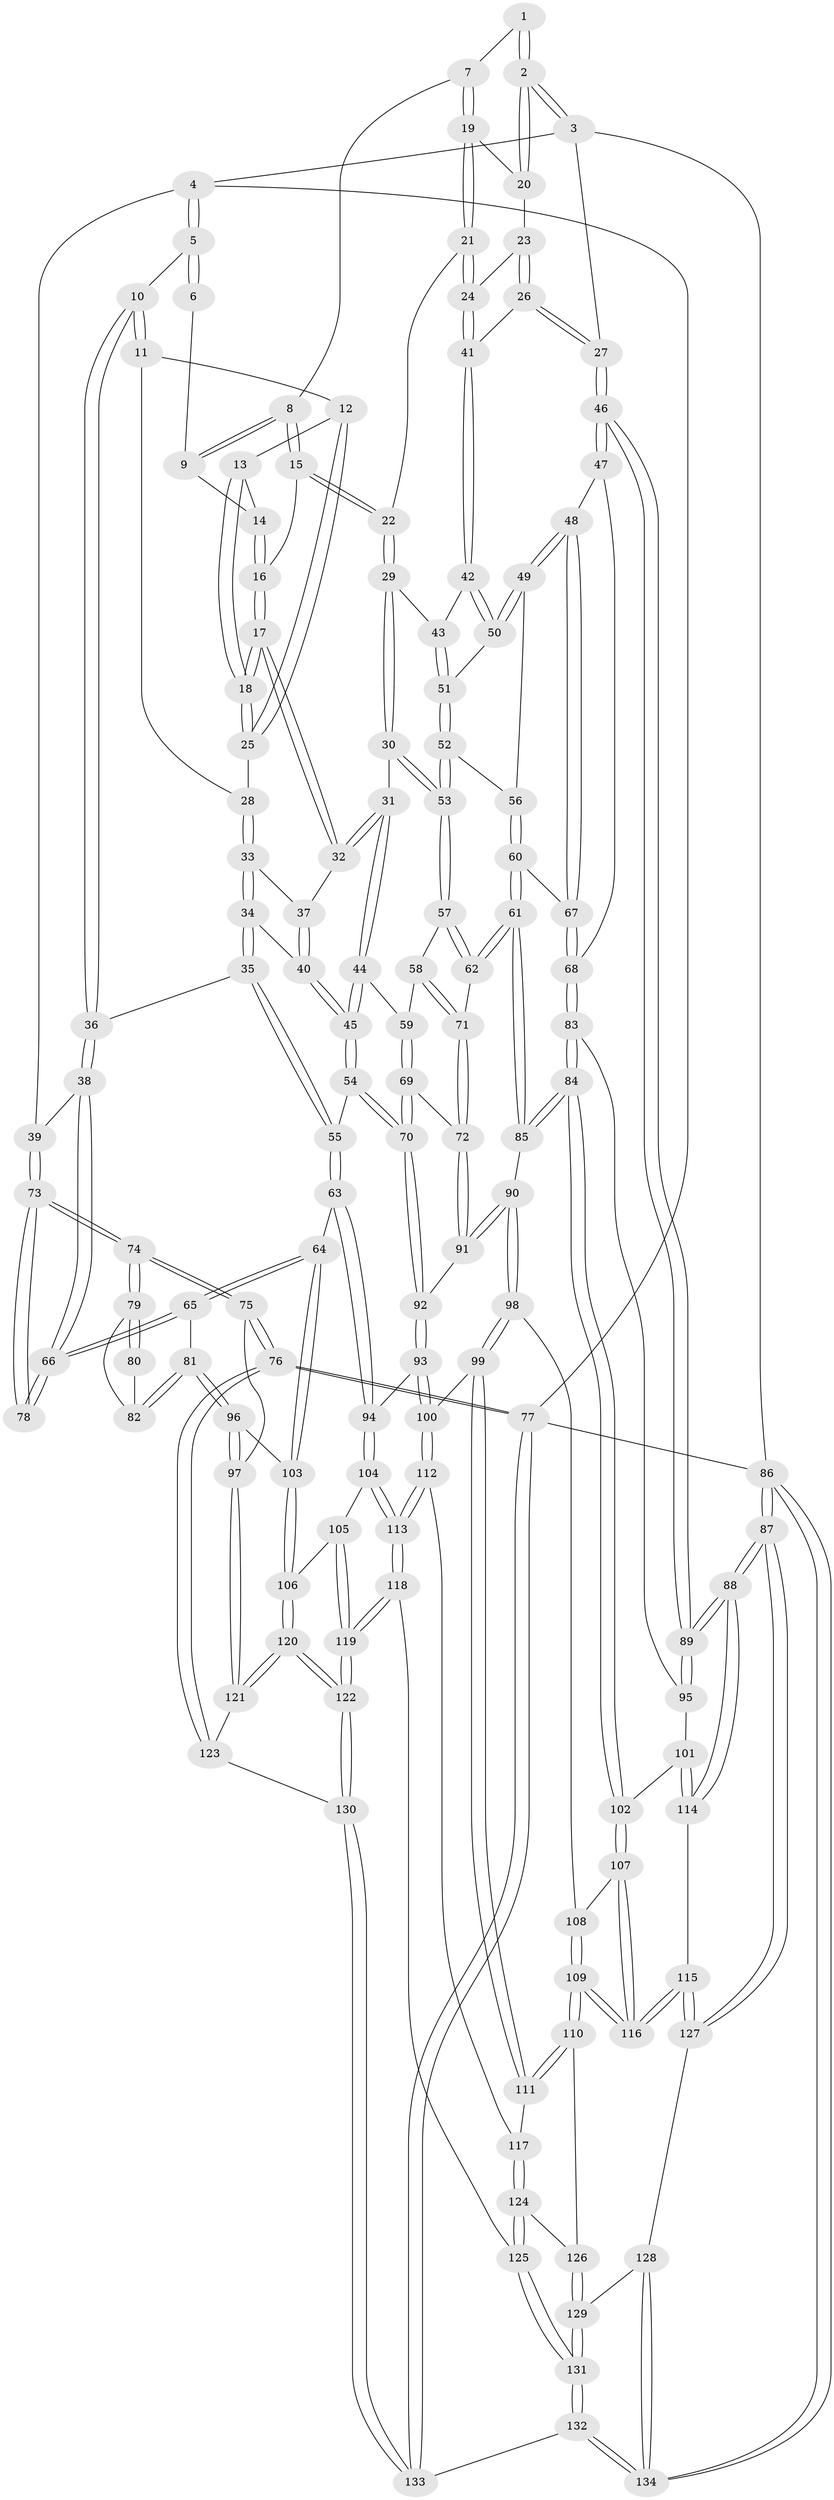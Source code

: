 // coarse degree distribution, {4: 0.40860215053763443, 6: 0.0967741935483871, 7: 0.010752688172043012, 3: 0.10752688172043011, 5: 0.3763440860215054}
// Generated by graph-tools (version 1.1) at 2025/24/03/03/25 07:24:38]
// undirected, 134 vertices, 332 edges
graph export_dot {
graph [start="1"]
  node [color=gray90,style=filled];
  1 [pos="+0.7726064945698335+0"];
  2 [pos="+1+0"];
  3 [pos="+1+0"];
  4 [pos="+0+0"];
  5 [pos="+0.1316031771069519+0"];
  6 [pos="+0.6523318703686227+0"];
  7 [pos="+0.8133486675503008+0.024617802816036767"];
  8 [pos="+0.7215440827003454+0.08584255290918924"];
  9 [pos="+0.6522914405987641+0"];
  10 [pos="+0.265079883514702+0"];
  11 [pos="+0.38175733801763545+0.04452004749443039"];
  12 [pos="+0.4379577559122943+0.058179019318386295"];
  13 [pos="+0.5564721983887542+0.06948383820253366"];
  14 [pos="+0.6328069738020599+0"];
  15 [pos="+0.6862443755894178+0.13093040022608393"];
  16 [pos="+0.656561198569112+0.12898347011285774"];
  17 [pos="+0.615096240500038+0.1570303170455505"];
  18 [pos="+0.6078007292232368+0.1519999838426399"];
  19 [pos="+0.8324525759300894+0.06098006413106279"];
  20 [pos="+0.882178978420141+0.08013805840688779"];
  21 [pos="+0.7838264833616712+0.17818666399481164"];
  22 [pos="+0.7728875110323933+0.18262941426084853"];
  23 [pos="+0.9186881344786143+0.10860742996672212"];
  24 [pos="+0.8670413011172176+0.20413371090426763"];
  25 [pos="+0.5818616005456725+0.14628337511545106"];
  26 [pos="+1+0.11652576851008088"];
  27 [pos="+1+0.08491722595215773"];
  28 [pos="+0.4518014242394633+0.15007017264179728"];
  29 [pos="+0.7708678885789294+0.18891707414735565"];
  30 [pos="+0.7041249111574016+0.301073893026763"];
  31 [pos="+0.6215804198301689+0.2936753669546224"];
  32 [pos="+0.6064088645612234+0.1915344891344415"];
  33 [pos="+0.46023217151515844+0.17747187625918553"];
  34 [pos="+0.4400329294237706+0.2260039807708841"];
  35 [pos="+0.37431628602984524+0.31080560082701775"];
  36 [pos="+0.3096601396745083+0.29525822110269306"];
  37 [pos="+0.5043931729113511+0.20476265678916886"];
  38 [pos="+0.22474663320763638+0.36677535806363987"];
  39 [pos="+0+0"];
  40 [pos="+0.5068614458739119+0.26540920970437"];
  41 [pos="+0.8858854662862932+0.22915726101187817"];
  42 [pos="+0.8871413576793036+0.23450221730435086"];
  43 [pos="+0.8130654267648059+0.2761268182088376"];
  44 [pos="+0.5756168645520955+0.3372439076422481"];
  45 [pos="+0.5390909008052095+0.3609296389250429"];
  46 [pos="+1+0.26727169591859873"];
  47 [pos="+0.9904812299712543+0.32902703075611706"];
  48 [pos="+0.9537088603721482+0.32618787983071496"];
  49 [pos="+0.9514159711309991+0.32513856979941236"];
  50 [pos="+0.9018217894936346+0.26440331578563553"];
  51 [pos="+0.8055345171935195+0.31224446699094893"];
  52 [pos="+0.7880740886857823+0.3413506634046606"];
  53 [pos="+0.7536490400388097+0.3490787093837933"];
  54 [pos="+0.5045445843572055+0.3992443746847035"];
  55 [pos="+0.4973964060537964+0.39913837142981473"];
  56 [pos="+0.8381105398391117+0.3569520181820291"];
  57 [pos="+0.7532584077019154+0.35213668124852127"];
  58 [pos="+0.7268086195965369+0.3991295069628712"];
  59 [pos="+0.6770804722742063+0.414010541918309"];
  60 [pos="+0.8598675354404742+0.4555231262684696"];
  61 [pos="+0.8342589537760577+0.47421616006112854"];
  62 [pos="+0.8171756758394847+0.466894810371274"];
  63 [pos="+0.35123931871942826+0.5323122063213194"];
  64 [pos="+0.26567346297121586+0.520132991028646"];
  65 [pos="+0.257830205540794+0.5141989535826523"];
  66 [pos="+0.21953711418496907+0.3880383570231717"];
  67 [pos="+0.883588943534415+0.451414599512835"];
  68 [pos="+0.9553172604421255+0.4890338437897174"];
  69 [pos="+0.6660002790233561+0.43873679271025257"];
  70 [pos="+0.5421804158684218+0.45664433436160873"];
  71 [pos="+0.7272905270964317+0.4801951930157861"];
  72 [pos="+0.7099071306571404+0.5000813154967584"];
  73 [pos="+0+0.3735468800875066"];
  74 [pos="+0+0.4802860636722653"];
  75 [pos="+0+0.5367760094979643"];
  76 [pos="+0+0.8559319936280559"];
  77 [pos="+0+1"];
  78 [pos="+0.18754636922418427+0.39715688659618786"];
  79 [pos="+0.020065816338802032+0.4775007855866406"];
  80 [pos="+0.11982807624574414+0.4457591127407555"];
  81 [pos="+0.1554943990091864+0.5606820732171162"];
  82 [pos="+0.10850009576648771+0.5103884708822078"];
  83 [pos="+0.9646694543526598+0.5031619987947651"];
  84 [pos="+0.8407429581068392+0.5975742240764976"];
  85 [pos="+0.8364288635089516+0.5916446997303297"];
  86 [pos="+1+1"];
  87 [pos="+1+0.8017926308096361"];
  88 [pos="+1+0.6866553110291019"];
  89 [pos="+1+0.6097374727013558"];
  90 [pos="+0.7075098623050025+0.5508595350144152"];
  91 [pos="+0.7001196368485921+0.5232829762454307"];
  92 [pos="+0.5507239434659477+0.47709908915357463"];
  93 [pos="+0.5465597716604537+0.5579792434893637"];
  94 [pos="+0.4095654408097272+0.615816075095283"];
  95 [pos="+1+0.535836809180945"];
  96 [pos="+0.08498266385021032+0.6322676526707166"];
  97 [pos="+0.08218490809640032+0.6341149679113497"];
  98 [pos="+0.6598267321483555+0.6237243884229197"];
  99 [pos="+0.6468607091216217+0.6337395359321664"];
  100 [pos="+0.5947663082986826+0.6371202233745095"];
  101 [pos="+0.8586024420058503+0.6235191575856586"];
  102 [pos="+0.8473133310526402+0.622337475623699"];
  103 [pos="+0.2535319440584616+0.666832760117233"];
  104 [pos="+0.411991849172395+0.6465456613739149"];
  105 [pos="+0.3877298404339457+0.6645395667583072"];
  106 [pos="+0.25911575993367203+0.6905475697979887"];
  107 [pos="+0.826492908742954+0.6766024602364188"];
  108 [pos="+0.7041040337791304+0.6380337579173783"];
  109 [pos="+0.7794098283516004+0.7667554308166479"];
  110 [pos="+0.7733574625777414+0.765713031444256"];
  111 [pos="+0.710967367313257+0.7463590568404902"];
  112 [pos="+0.5597117071987358+0.6906100185117484"];
  113 [pos="+0.5046912510924317+0.7432550869575995"];
  114 [pos="+1+0.6941421826035263"];
  115 [pos="+0.8256991150065388+0.7892971656996636"];
  116 [pos="+0.8157204075646475+0.7731055551669114"];
  117 [pos="+0.6720974041724506+0.762025082588826"];
  118 [pos="+0.49890328269475237+0.8240637258159668"];
  119 [pos="+0.27146762081460274+0.9308763934805685"];
  120 [pos="+0.22307522949726163+0.8416287295891974"];
  121 [pos="+0.10660856276841398+0.7451631712077337"];
  122 [pos="+0.26358657193086943+0.9359342642091694"];
  123 [pos="+0+0.7970439656919874"];
  124 [pos="+0.5934220186476279+0.8357091303765868"];
  125 [pos="+0.5534384704162091+0.855288068733542"];
  126 [pos="+0.6672631832469009+0.840119000521277"];
  127 [pos="+0.830705870250996+0.8455406579031414"];
  128 [pos="+0.8271365305679258+0.8991850110772533"];
  129 [pos="+0.7703689338096529+0.9076514517023396"];
  130 [pos="+0.25194970829640845+0.9751870870319378"];
  131 [pos="+0.6111306406923005+0.95984759832343"];
  132 [pos="+0.5776244904295116+1"];
  133 [pos="+0.18265141545267133+1"];
  134 [pos="+1+1"];
  1 -- 2;
  1 -- 2;
  1 -- 7;
  2 -- 3;
  2 -- 3;
  2 -- 20;
  2 -- 20;
  3 -- 4;
  3 -- 27;
  3 -- 86;
  4 -- 5;
  4 -- 5;
  4 -- 39;
  4 -- 77;
  5 -- 6;
  5 -- 6;
  5 -- 10;
  6 -- 9;
  7 -- 8;
  7 -- 19;
  7 -- 19;
  8 -- 9;
  8 -- 9;
  8 -- 15;
  8 -- 15;
  9 -- 14;
  10 -- 11;
  10 -- 11;
  10 -- 36;
  10 -- 36;
  11 -- 12;
  11 -- 28;
  12 -- 13;
  12 -- 25;
  12 -- 25;
  13 -- 14;
  13 -- 18;
  13 -- 18;
  14 -- 16;
  14 -- 16;
  15 -- 16;
  15 -- 22;
  15 -- 22;
  16 -- 17;
  16 -- 17;
  17 -- 18;
  17 -- 18;
  17 -- 32;
  17 -- 32;
  18 -- 25;
  18 -- 25;
  19 -- 20;
  19 -- 21;
  19 -- 21;
  20 -- 23;
  21 -- 22;
  21 -- 24;
  21 -- 24;
  22 -- 29;
  22 -- 29;
  23 -- 24;
  23 -- 26;
  23 -- 26;
  24 -- 41;
  24 -- 41;
  25 -- 28;
  26 -- 27;
  26 -- 27;
  26 -- 41;
  27 -- 46;
  27 -- 46;
  28 -- 33;
  28 -- 33;
  29 -- 30;
  29 -- 30;
  29 -- 43;
  30 -- 31;
  30 -- 53;
  30 -- 53;
  31 -- 32;
  31 -- 32;
  31 -- 44;
  31 -- 44;
  32 -- 37;
  33 -- 34;
  33 -- 34;
  33 -- 37;
  34 -- 35;
  34 -- 35;
  34 -- 40;
  35 -- 36;
  35 -- 55;
  35 -- 55;
  36 -- 38;
  36 -- 38;
  37 -- 40;
  37 -- 40;
  38 -- 39;
  38 -- 66;
  38 -- 66;
  39 -- 73;
  39 -- 73;
  40 -- 45;
  40 -- 45;
  41 -- 42;
  41 -- 42;
  42 -- 43;
  42 -- 50;
  42 -- 50;
  43 -- 51;
  43 -- 51;
  44 -- 45;
  44 -- 45;
  44 -- 59;
  45 -- 54;
  45 -- 54;
  46 -- 47;
  46 -- 47;
  46 -- 89;
  46 -- 89;
  47 -- 48;
  47 -- 68;
  48 -- 49;
  48 -- 49;
  48 -- 67;
  48 -- 67;
  49 -- 50;
  49 -- 50;
  49 -- 56;
  50 -- 51;
  51 -- 52;
  51 -- 52;
  52 -- 53;
  52 -- 53;
  52 -- 56;
  53 -- 57;
  53 -- 57;
  54 -- 55;
  54 -- 70;
  54 -- 70;
  55 -- 63;
  55 -- 63;
  56 -- 60;
  56 -- 60;
  57 -- 58;
  57 -- 62;
  57 -- 62;
  58 -- 59;
  58 -- 71;
  58 -- 71;
  59 -- 69;
  59 -- 69;
  60 -- 61;
  60 -- 61;
  60 -- 67;
  61 -- 62;
  61 -- 62;
  61 -- 85;
  61 -- 85;
  62 -- 71;
  63 -- 64;
  63 -- 94;
  63 -- 94;
  64 -- 65;
  64 -- 65;
  64 -- 103;
  64 -- 103;
  65 -- 66;
  65 -- 66;
  65 -- 81;
  66 -- 78;
  66 -- 78;
  67 -- 68;
  67 -- 68;
  68 -- 83;
  68 -- 83;
  69 -- 70;
  69 -- 70;
  69 -- 72;
  70 -- 92;
  70 -- 92;
  71 -- 72;
  71 -- 72;
  72 -- 91;
  72 -- 91;
  73 -- 74;
  73 -- 74;
  73 -- 78;
  73 -- 78;
  74 -- 75;
  74 -- 75;
  74 -- 79;
  74 -- 79;
  75 -- 76;
  75 -- 76;
  75 -- 97;
  76 -- 77;
  76 -- 77;
  76 -- 123;
  76 -- 123;
  77 -- 133;
  77 -- 133;
  77 -- 86;
  79 -- 80;
  79 -- 80;
  79 -- 82;
  80 -- 82;
  81 -- 82;
  81 -- 82;
  81 -- 96;
  81 -- 96;
  83 -- 84;
  83 -- 84;
  83 -- 95;
  84 -- 85;
  84 -- 85;
  84 -- 102;
  84 -- 102;
  85 -- 90;
  86 -- 87;
  86 -- 87;
  86 -- 134;
  86 -- 134;
  87 -- 88;
  87 -- 88;
  87 -- 127;
  87 -- 127;
  88 -- 89;
  88 -- 89;
  88 -- 114;
  88 -- 114;
  89 -- 95;
  89 -- 95;
  90 -- 91;
  90 -- 91;
  90 -- 98;
  90 -- 98;
  91 -- 92;
  92 -- 93;
  92 -- 93;
  93 -- 94;
  93 -- 100;
  93 -- 100;
  94 -- 104;
  94 -- 104;
  95 -- 101;
  96 -- 97;
  96 -- 97;
  96 -- 103;
  97 -- 121;
  97 -- 121;
  98 -- 99;
  98 -- 99;
  98 -- 108;
  99 -- 100;
  99 -- 111;
  99 -- 111;
  100 -- 112;
  100 -- 112;
  101 -- 102;
  101 -- 114;
  101 -- 114;
  102 -- 107;
  102 -- 107;
  103 -- 106;
  103 -- 106;
  104 -- 105;
  104 -- 113;
  104 -- 113;
  105 -- 106;
  105 -- 119;
  105 -- 119;
  106 -- 120;
  106 -- 120;
  107 -- 108;
  107 -- 116;
  107 -- 116;
  108 -- 109;
  108 -- 109;
  109 -- 110;
  109 -- 110;
  109 -- 116;
  109 -- 116;
  110 -- 111;
  110 -- 111;
  110 -- 126;
  111 -- 117;
  112 -- 113;
  112 -- 113;
  112 -- 117;
  113 -- 118;
  113 -- 118;
  114 -- 115;
  115 -- 116;
  115 -- 116;
  115 -- 127;
  115 -- 127;
  117 -- 124;
  117 -- 124;
  118 -- 119;
  118 -- 119;
  118 -- 125;
  119 -- 122;
  119 -- 122;
  120 -- 121;
  120 -- 121;
  120 -- 122;
  120 -- 122;
  121 -- 123;
  122 -- 130;
  122 -- 130;
  123 -- 130;
  124 -- 125;
  124 -- 125;
  124 -- 126;
  125 -- 131;
  125 -- 131;
  126 -- 129;
  126 -- 129;
  127 -- 128;
  128 -- 129;
  128 -- 134;
  128 -- 134;
  129 -- 131;
  129 -- 131;
  130 -- 133;
  130 -- 133;
  131 -- 132;
  131 -- 132;
  132 -- 133;
  132 -- 134;
  132 -- 134;
}
